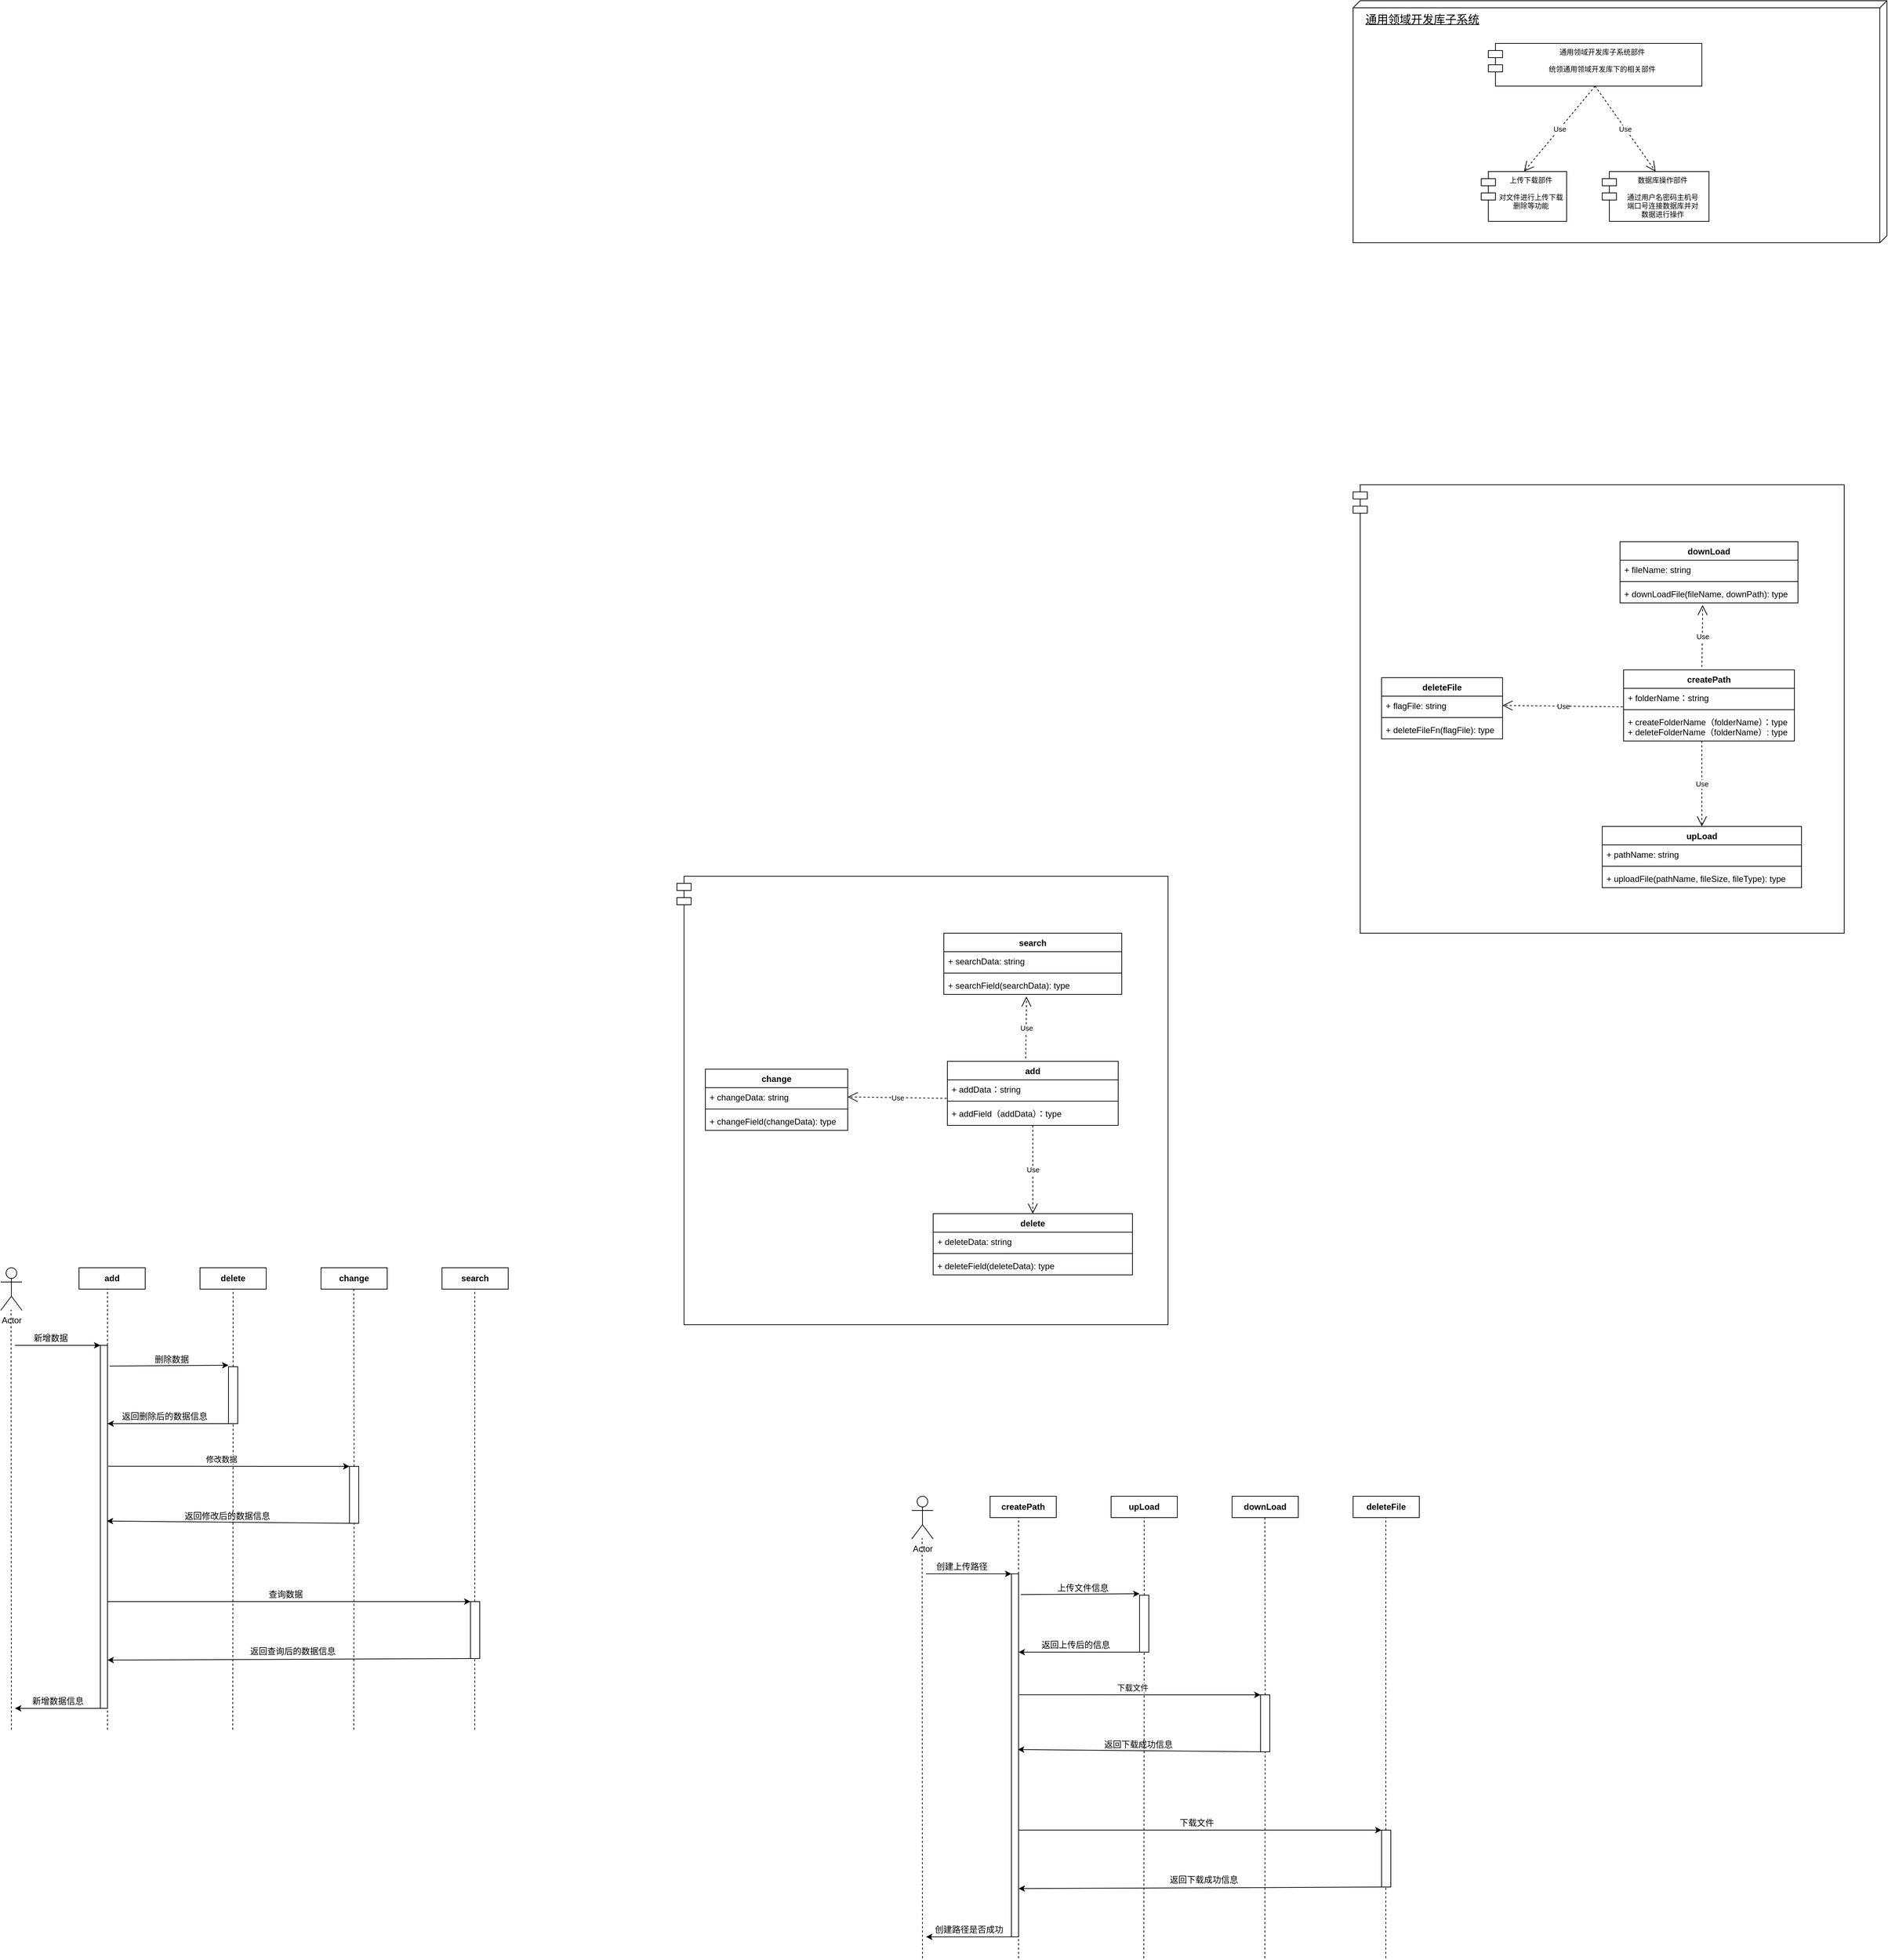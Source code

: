 <mxfile version="15.6.8" type="github" pages="2">
  <diagram id="GEklgDhc1H4WAajkZLwl" name="Page-1">
    <mxGraphModel dx="4471" dy="1104" grid="1" gridSize="10" guides="1" tooltips="1" connect="1" arrows="1" fold="1" page="1" pageScale="1" pageWidth="827" pageHeight="1169" math="0" shadow="0">
      <root>
        <mxCell id="0" />
        <mxCell id="1" parent="0" />
        <mxCell id="Ar353TBJQhKHL542_Uao-21" value="&lt;p class=&quot;MsoNormal&quot; style=&quot;margin: 0pt 0pt 0.0pt ; text-indent: 10pt ; text-align: justify ; line-height: 24px ; font-size: 12pt&quot;&gt;&lt;span style=&quot;font-size: 12pt&quot;&gt;通用领域开发库子系统&lt;/span&gt;&lt;/p&gt;" style="verticalAlign=top;align=left;spacingTop=8;spacingLeft=2;spacingRight=12;shape=cube;size=10;direction=south;fontStyle=4;html=1;" parent="1" vertex="1">
          <mxGeometry x="30" y="50" width="750" height="340" as="geometry" />
        </mxCell>
        <mxCell id="Ar353TBJQhKHL542_Uao-23" value="上传下载部件&#xa;&#xa;对文件进行上传下载&#xa;删除等功能" style="shape=module;align=left;spacingLeft=20;align=center;verticalAlign=top;fontSize=10;" parent="1" vertex="1">
          <mxGeometry x="210" y="290" width="120" height="70" as="geometry" />
        </mxCell>
        <mxCell id="Ar353TBJQhKHL542_Uao-27" value="数据库操作部件&#xa;&#xa;通过用户名密码主机号&#xa;端口号连接数据库并对&#xa;数据进行操作" style="shape=module;align=left;spacingLeft=20;align=center;verticalAlign=top;fontSize=10;" parent="1" vertex="1">
          <mxGeometry x="380" y="290" width="150" height="70" as="geometry" />
        </mxCell>
        <mxCell id="Ar353TBJQhKHL542_Uao-28" value="通用领域开发库子系统部件&#xa;&#xa;统领通用领域开发库下的相关部件" style="shape=module;align=left;spacingLeft=20;align=center;verticalAlign=top;fontSize=10;" parent="1" vertex="1">
          <mxGeometry x="220" y="110" width="300" height="60" as="geometry" />
        </mxCell>
        <mxCell id="Ar353TBJQhKHL542_Uao-37" value="Use" style="endArrow=open;endSize=12;dashed=1;html=1;fontSize=10;entryX=0.5;entryY=0;entryDx=0;entryDy=0;" parent="1" edge="1" target="Ar353TBJQhKHL542_Uao-23">
          <mxGeometry width="160" relative="1" as="geometry">
            <mxPoint x="370" y="170" as="sourcePoint" />
            <mxPoint x="250" y="270" as="targetPoint" />
          </mxGeometry>
        </mxCell>
        <mxCell id="Ar353TBJQhKHL542_Uao-39" value="Use" style="endArrow=open;endSize=12;dashed=1;html=1;fontSize=10;entryX=0.5;entryY=0;entryDx=0;entryDy=0;" parent="1" target="Ar353TBJQhKHL542_Uao-27" edge="1">
          <mxGeometry width="160" relative="1" as="geometry">
            <mxPoint x="370" y="170" as="sourcePoint" />
            <mxPoint x="650" y="200" as="targetPoint" />
          </mxGeometry>
        </mxCell>
        <mxCell id="AvT180ZhYpFqrlrHPldT-2" value="" style="shape=module;align=left;spacingLeft=20;align=center;verticalAlign=top;fontSize=10;" vertex="1" parent="1">
          <mxGeometry x="30" y="730" width="690" height="630" as="geometry" />
        </mxCell>
        <mxCell id="AvT180ZhYpFqrlrHPldT-16" value="createPath" style="swimlane;fontStyle=1;align=center;verticalAlign=top;childLayout=stackLayout;horizontal=1;startSize=26;horizontalStack=0;resizeParent=1;resizeParentMax=0;resizeLast=0;collapsible=1;marginBottom=0;" vertex="1" parent="1">
          <mxGeometry x="410" y="990" width="240" height="100" as="geometry" />
        </mxCell>
        <mxCell id="AvT180ZhYpFqrlrHPldT-36" value="Use" style="endArrow=open;endSize=12;dashed=1;html=1;fontSize=10;entryX=0.464;entryY=1.115;entryDx=0;entryDy=0;entryPerimeter=0;" edge="1" parent="AvT180ZhYpFqrlrHPldT-16" target="AvT180ZhYpFqrlrHPldT-27">
          <mxGeometry width="160" relative="1" as="geometry">
            <mxPoint x="110" y="-4" as="sourcePoint" />
            <mxPoint x="110" y="116" as="targetPoint" />
            <Array as="points">
              <mxPoint x="111" y="-71" />
            </Array>
          </mxGeometry>
        </mxCell>
        <mxCell id="AvT180ZhYpFqrlrHPldT-17" value="+ folderName：string" style="text;strokeColor=none;fillColor=none;align=left;verticalAlign=top;spacingLeft=4;spacingRight=4;overflow=hidden;rotatable=0;points=[[0,0.5],[1,0.5]];portConstraint=eastwest;" vertex="1" parent="AvT180ZhYpFqrlrHPldT-16">
          <mxGeometry y="26" width="240" height="26" as="geometry" />
        </mxCell>
        <mxCell id="AvT180ZhYpFqrlrHPldT-18" value="" style="line;strokeWidth=1;fillColor=none;align=left;verticalAlign=middle;spacingTop=-1;spacingLeft=3;spacingRight=3;rotatable=0;labelPosition=right;points=[];portConstraint=eastwest;" vertex="1" parent="AvT180ZhYpFqrlrHPldT-16">
          <mxGeometry y="52" width="240" height="8" as="geometry" />
        </mxCell>
        <mxCell id="AvT180ZhYpFqrlrHPldT-37" value="Use" style="endArrow=open;endSize=12;dashed=1;html=1;fontSize=10;entryX=1;entryY=0.5;entryDx=0;entryDy=0;" edge="1" parent="AvT180ZhYpFqrlrHPldT-16" target="AvT180ZhYpFqrlrHPldT-29">
          <mxGeometry width="160" relative="1" as="geometry">
            <mxPoint x="-1" y="52" as="sourcePoint" />
            <mxPoint x="-1" y="172" as="targetPoint" />
          </mxGeometry>
        </mxCell>
        <mxCell id="AvT180ZhYpFqrlrHPldT-19" value="+ createFolderName（folderName）：type&#xa;+ deleteFolderName（folderName）: type" style="text;strokeColor=none;fillColor=none;align=left;verticalAlign=top;spacingLeft=4;spacingRight=4;overflow=hidden;rotatable=0;points=[[0,0.5],[1,0.5]];portConstraint=eastwest;" vertex="1" parent="AvT180ZhYpFqrlrHPldT-16">
          <mxGeometry y="60" width="240" height="40" as="geometry" />
        </mxCell>
        <mxCell id="AvT180ZhYpFqrlrHPldT-20" value="upLoad" style="swimlane;fontStyle=1;align=center;verticalAlign=top;childLayout=stackLayout;horizontal=1;startSize=26;horizontalStack=0;resizeParent=1;resizeParentMax=0;resizeLast=0;collapsible=1;marginBottom=0;" vertex="1" parent="1">
          <mxGeometry x="380" y="1210" width="280" height="86" as="geometry" />
        </mxCell>
        <mxCell id="AvT180ZhYpFqrlrHPldT-21" value="+ pathName: string" style="text;strokeColor=none;fillColor=none;align=left;verticalAlign=top;spacingLeft=4;spacingRight=4;overflow=hidden;rotatable=0;points=[[0,0.5],[1,0.5]];portConstraint=eastwest;" vertex="1" parent="AvT180ZhYpFqrlrHPldT-20">
          <mxGeometry y="26" width="280" height="26" as="geometry" />
        </mxCell>
        <mxCell id="AvT180ZhYpFqrlrHPldT-22" value="" style="line;strokeWidth=1;fillColor=none;align=left;verticalAlign=middle;spacingTop=-1;spacingLeft=3;spacingRight=3;rotatable=0;labelPosition=right;points=[];portConstraint=eastwest;" vertex="1" parent="AvT180ZhYpFqrlrHPldT-20">
          <mxGeometry y="52" width="280" height="8" as="geometry" />
        </mxCell>
        <mxCell id="AvT180ZhYpFqrlrHPldT-23" value="+ uploadFile(pathName, fileSize, fileType): type" style="text;strokeColor=none;fillColor=none;align=left;verticalAlign=top;spacingLeft=4;spacingRight=4;overflow=hidden;rotatable=0;points=[[0,0.5],[1,0.5]];portConstraint=eastwest;" vertex="1" parent="AvT180ZhYpFqrlrHPldT-20">
          <mxGeometry y="60" width="280" height="26" as="geometry" />
        </mxCell>
        <mxCell id="AvT180ZhYpFqrlrHPldT-24" value="downLoad" style="swimlane;fontStyle=1;align=center;verticalAlign=top;childLayout=stackLayout;horizontal=1;startSize=26;horizontalStack=0;resizeParent=1;resizeParentMax=0;resizeLast=0;collapsible=1;marginBottom=0;" vertex="1" parent="1">
          <mxGeometry x="405" y="810" width="250" height="86" as="geometry" />
        </mxCell>
        <mxCell id="AvT180ZhYpFqrlrHPldT-25" value="+ fileName: string" style="text;strokeColor=none;fillColor=none;align=left;verticalAlign=top;spacingLeft=4;spacingRight=4;overflow=hidden;rotatable=0;points=[[0,0.5],[1,0.5]];portConstraint=eastwest;" vertex="1" parent="AvT180ZhYpFqrlrHPldT-24">
          <mxGeometry y="26" width="250" height="26" as="geometry" />
        </mxCell>
        <mxCell id="AvT180ZhYpFqrlrHPldT-26" value="" style="line;strokeWidth=1;fillColor=none;align=left;verticalAlign=middle;spacingTop=-1;spacingLeft=3;spacingRight=3;rotatable=0;labelPosition=right;points=[];portConstraint=eastwest;" vertex="1" parent="AvT180ZhYpFqrlrHPldT-24">
          <mxGeometry y="52" width="250" height="8" as="geometry" />
        </mxCell>
        <mxCell id="AvT180ZhYpFqrlrHPldT-27" value="+ downLoadFile(fileName, downPath): type" style="text;strokeColor=none;fillColor=none;align=left;verticalAlign=top;spacingLeft=4;spacingRight=4;overflow=hidden;rotatable=0;points=[[0,0.5],[1,0.5]];portConstraint=eastwest;" vertex="1" parent="AvT180ZhYpFqrlrHPldT-24">
          <mxGeometry y="60" width="250" height="26" as="geometry" />
        </mxCell>
        <mxCell id="AvT180ZhYpFqrlrHPldT-28" value="deleteFile" style="swimlane;fontStyle=1;align=center;verticalAlign=top;childLayout=stackLayout;horizontal=1;startSize=26;horizontalStack=0;resizeParent=1;resizeParentMax=0;resizeLast=0;collapsible=1;marginBottom=0;" vertex="1" parent="1">
          <mxGeometry x="70" y="1001" width="170" height="86" as="geometry" />
        </mxCell>
        <mxCell id="AvT180ZhYpFqrlrHPldT-29" value="+ flagFile: string" style="text;strokeColor=none;fillColor=none;align=left;verticalAlign=top;spacingLeft=4;spacingRight=4;overflow=hidden;rotatable=0;points=[[0,0.5],[1,0.5]];portConstraint=eastwest;" vertex="1" parent="AvT180ZhYpFqrlrHPldT-28">
          <mxGeometry y="26" width="170" height="26" as="geometry" />
        </mxCell>
        <mxCell id="AvT180ZhYpFqrlrHPldT-30" value="" style="line;strokeWidth=1;fillColor=none;align=left;verticalAlign=middle;spacingTop=-1;spacingLeft=3;spacingRight=3;rotatable=0;labelPosition=right;points=[];portConstraint=eastwest;" vertex="1" parent="AvT180ZhYpFqrlrHPldT-28">
          <mxGeometry y="52" width="170" height="8" as="geometry" />
        </mxCell>
        <mxCell id="AvT180ZhYpFqrlrHPldT-31" value="+ deleteFileFn(flagFile): type" style="text;strokeColor=none;fillColor=none;align=left;verticalAlign=top;spacingLeft=4;spacingRight=4;overflow=hidden;rotatable=0;points=[[0,0.5],[1,0.5]];portConstraint=eastwest;" vertex="1" parent="AvT180ZhYpFqrlrHPldT-28">
          <mxGeometry y="60" width="170" height="26" as="geometry" />
        </mxCell>
        <mxCell id="AvT180ZhYpFqrlrHPldT-35" value="Use" style="endArrow=open;endSize=12;dashed=1;html=1;fontSize=10;" edge="1" parent="1" target="AvT180ZhYpFqrlrHPldT-20">
          <mxGeometry width="160" relative="1" as="geometry">
            <mxPoint x="520" y="1090" as="sourcePoint" />
            <mxPoint x="605" y="1210" as="targetPoint" />
          </mxGeometry>
        </mxCell>
        <mxCell id="AvT180ZhYpFqrlrHPldT-38" value="" style="shape=module;align=left;spacingLeft=20;align=center;verticalAlign=top;fontSize=10;" vertex="1" parent="1">
          <mxGeometry x="-920" y="1280" width="690" height="630" as="geometry" />
        </mxCell>
        <mxCell id="AvT180ZhYpFqrlrHPldT-39" value="add" style="swimlane;fontStyle=1;align=center;verticalAlign=top;childLayout=stackLayout;horizontal=1;startSize=26;horizontalStack=0;resizeParent=1;resizeParentMax=0;resizeLast=0;collapsible=1;marginBottom=0;" vertex="1" parent="1">
          <mxGeometry x="-540" y="1540" width="240" height="90" as="geometry" />
        </mxCell>
        <mxCell id="AvT180ZhYpFqrlrHPldT-40" value="Use" style="endArrow=open;endSize=12;dashed=1;html=1;fontSize=10;entryX=0.464;entryY=1.115;entryDx=0;entryDy=0;entryPerimeter=0;" edge="1" parent="AvT180ZhYpFqrlrHPldT-39" target="AvT180ZhYpFqrlrHPldT-52">
          <mxGeometry width="160" relative="1" as="geometry">
            <mxPoint x="110" y="-4" as="sourcePoint" />
            <mxPoint x="110" y="116" as="targetPoint" />
            <Array as="points">
              <mxPoint x="111" y="-71" />
            </Array>
          </mxGeometry>
        </mxCell>
        <mxCell id="AvT180ZhYpFqrlrHPldT-41" value="+ addData：string" style="text;strokeColor=none;fillColor=none;align=left;verticalAlign=top;spacingLeft=4;spacingRight=4;overflow=hidden;rotatable=0;points=[[0,0.5],[1,0.5]];portConstraint=eastwest;" vertex="1" parent="AvT180ZhYpFqrlrHPldT-39">
          <mxGeometry y="26" width="240" height="26" as="geometry" />
        </mxCell>
        <mxCell id="AvT180ZhYpFqrlrHPldT-42" value="" style="line;strokeWidth=1;fillColor=none;align=left;verticalAlign=middle;spacingTop=-1;spacingLeft=3;spacingRight=3;rotatable=0;labelPosition=right;points=[];portConstraint=eastwest;" vertex="1" parent="AvT180ZhYpFqrlrHPldT-39">
          <mxGeometry y="52" width="240" height="8" as="geometry" />
        </mxCell>
        <mxCell id="AvT180ZhYpFqrlrHPldT-43" value="Use" style="endArrow=open;endSize=12;dashed=1;html=1;fontSize=10;entryX=1;entryY=0.5;entryDx=0;entryDy=0;" edge="1" parent="AvT180ZhYpFqrlrHPldT-39" target="AvT180ZhYpFqrlrHPldT-54">
          <mxGeometry width="160" relative="1" as="geometry">
            <mxPoint x="-1" y="52" as="sourcePoint" />
            <mxPoint x="-1" y="172" as="targetPoint" />
          </mxGeometry>
        </mxCell>
        <mxCell id="AvT180ZhYpFqrlrHPldT-44" value="+ addField（addData）：type" style="text;strokeColor=none;fillColor=none;align=left;verticalAlign=top;spacingLeft=4;spacingRight=4;overflow=hidden;rotatable=0;points=[[0,0.5],[1,0.5]];portConstraint=eastwest;" vertex="1" parent="AvT180ZhYpFqrlrHPldT-39">
          <mxGeometry y="60" width="240" height="30" as="geometry" />
        </mxCell>
        <mxCell id="AvT180ZhYpFqrlrHPldT-45" value="delete" style="swimlane;fontStyle=1;align=center;verticalAlign=top;childLayout=stackLayout;horizontal=1;startSize=26;horizontalStack=0;resizeParent=1;resizeParentMax=0;resizeLast=0;collapsible=1;marginBottom=0;" vertex="1" parent="1">
          <mxGeometry x="-560" y="1754" width="280" height="86" as="geometry" />
        </mxCell>
        <mxCell id="AvT180ZhYpFqrlrHPldT-46" value="+ deleteData: string" style="text;strokeColor=none;fillColor=none;align=left;verticalAlign=top;spacingLeft=4;spacingRight=4;overflow=hidden;rotatable=0;points=[[0,0.5],[1,0.5]];portConstraint=eastwest;" vertex="1" parent="AvT180ZhYpFqrlrHPldT-45">
          <mxGeometry y="26" width="280" height="26" as="geometry" />
        </mxCell>
        <mxCell id="AvT180ZhYpFqrlrHPldT-47" value="" style="line;strokeWidth=1;fillColor=none;align=left;verticalAlign=middle;spacingTop=-1;spacingLeft=3;spacingRight=3;rotatable=0;labelPosition=right;points=[];portConstraint=eastwest;" vertex="1" parent="AvT180ZhYpFqrlrHPldT-45">
          <mxGeometry y="52" width="280" height="8" as="geometry" />
        </mxCell>
        <mxCell id="AvT180ZhYpFqrlrHPldT-48" value="+ deleteField(deleteData): type" style="text;strokeColor=none;fillColor=none;align=left;verticalAlign=top;spacingLeft=4;spacingRight=4;overflow=hidden;rotatable=0;points=[[0,0.5],[1,0.5]];portConstraint=eastwest;" vertex="1" parent="AvT180ZhYpFqrlrHPldT-45">
          <mxGeometry y="60" width="280" height="26" as="geometry" />
        </mxCell>
        <mxCell id="AvT180ZhYpFqrlrHPldT-49" value="search" style="swimlane;fontStyle=1;align=center;verticalAlign=top;childLayout=stackLayout;horizontal=1;startSize=26;horizontalStack=0;resizeParent=1;resizeParentMax=0;resizeLast=0;collapsible=1;marginBottom=0;" vertex="1" parent="1">
          <mxGeometry x="-545" y="1360" width="250" height="86" as="geometry" />
        </mxCell>
        <mxCell id="AvT180ZhYpFqrlrHPldT-50" value="+ searchData: string" style="text;strokeColor=none;fillColor=none;align=left;verticalAlign=top;spacingLeft=4;spacingRight=4;overflow=hidden;rotatable=0;points=[[0,0.5],[1,0.5]];portConstraint=eastwest;" vertex="1" parent="AvT180ZhYpFqrlrHPldT-49">
          <mxGeometry y="26" width="250" height="26" as="geometry" />
        </mxCell>
        <mxCell id="AvT180ZhYpFqrlrHPldT-51" value="" style="line;strokeWidth=1;fillColor=none;align=left;verticalAlign=middle;spacingTop=-1;spacingLeft=3;spacingRight=3;rotatable=0;labelPosition=right;points=[];portConstraint=eastwest;" vertex="1" parent="AvT180ZhYpFqrlrHPldT-49">
          <mxGeometry y="52" width="250" height="8" as="geometry" />
        </mxCell>
        <mxCell id="AvT180ZhYpFqrlrHPldT-52" value="+ searchField(searchData): type" style="text;strokeColor=none;fillColor=none;align=left;verticalAlign=top;spacingLeft=4;spacingRight=4;overflow=hidden;rotatable=0;points=[[0,0.5],[1,0.5]];portConstraint=eastwest;" vertex="1" parent="AvT180ZhYpFqrlrHPldT-49">
          <mxGeometry y="60" width="250" height="26" as="geometry" />
        </mxCell>
        <mxCell id="AvT180ZhYpFqrlrHPldT-53" value="change" style="swimlane;fontStyle=1;align=center;verticalAlign=top;childLayout=stackLayout;horizontal=1;startSize=26;horizontalStack=0;resizeParent=1;resizeParentMax=0;resizeLast=0;collapsible=1;marginBottom=0;" vertex="1" parent="1">
          <mxGeometry x="-880" y="1551" width="200" height="86" as="geometry" />
        </mxCell>
        <mxCell id="AvT180ZhYpFqrlrHPldT-54" value="+ changeData: string" style="text;strokeColor=none;fillColor=none;align=left;verticalAlign=top;spacingLeft=4;spacingRight=4;overflow=hidden;rotatable=0;points=[[0,0.5],[1,0.5]];portConstraint=eastwest;" vertex="1" parent="AvT180ZhYpFqrlrHPldT-53">
          <mxGeometry y="26" width="200" height="26" as="geometry" />
        </mxCell>
        <mxCell id="AvT180ZhYpFqrlrHPldT-55" value="" style="line;strokeWidth=1;fillColor=none;align=left;verticalAlign=middle;spacingTop=-1;spacingLeft=3;spacingRight=3;rotatable=0;labelPosition=right;points=[];portConstraint=eastwest;" vertex="1" parent="AvT180ZhYpFqrlrHPldT-53">
          <mxGeometry y="52" width="200" height="8" as="geometry" />
        </mxCell>
        <mxCell id="AvT180ZhYpFqrlrHPldT-56" value="+ changeField(changeData): type" style="text;strokeColor=none;fillColor=none;align=left;verticalAlign=top;spacingLeft=4;spacingRight=4;overflow=hidden;rotatable=0;points=[[0,0.5],[1,0.5]];portConstraint=eastwest;" vertex="1" parent="AvT180ZhYpFqrlrHPldT-53">
          <mxGeometry y="60" width="200" height="26" as="geometry" />
        </mxCell>
        <mxCell id="AvT180ZhYpFqrlrHPldT-57" value="Use" style="endArrow=open;endSize=12;dashed=1;html=1;fontSize=10;" edge="1" target="AvT180ZhYpFqrlrHPldT-45" parent="1" source="AvT180ZhYpFqrlrHPldT-44">
          <mxGeometry width="160" relative="1" as="geometry">
            <mxPoint x="-430" y="1640" as="sourcePoint" />
            <mxPoint x="-345" y="1760" as="targetPoint" />
          </mxGeometry>
        </mxCell>
        <mxCell id="AvT180ZhYpFqrlrHPldT-58" value="Actor" style="shape=umlActor;verticalLabelPosition=bottom;verticalAlign=top;html=1;outlineConnect=0;" vertex="1" parent="1">
          <mxGeometry x="-590" y="2151" width="30" height="60" as="geometry" />
        </mxCell>
        <mxCell id="AvT180ZhYpFqrlrHPldT-59" value="" style="endArrow=none;dashed=1;html=1;rounded=0;" edge="1" parent="1">
          <mxGeometry width="50" height="50" relative="1" as="geometry">
            <mxPoint x="-575" y="2800" as="sourcePoint" />
            <mxPoint x="-575.5" y="2210" as="targetPoint" />
          </mxGeometry>
        </mxCell>
        <mxCell id="AvT180ZhYpFqrlrHPldT-61" value="&lt;span style=&quot;font-weight: 700&quot;&gt;createPath&lt;/span&gt;" style="rounded=0;whiteSpace=wrap;html=1;" vertex="1" parent="1">
          <mxGeometry x="-480" y="2151" width="93" height="30" as="geometry" />
        </mxCell>
        <mxCell id="AvT180ZhYpFqrlrHPldT-62" value="&lt;span style=&quot;font-weight: 700&quot;&gt;upLoad&lt;/span&gt;" style="rounded=0;whiteSpace=wrap;html=1;" vertex="1" parent="1">
          <mxGeometry x="-310" y="2151" width="93" height="30" as="geometry" />
        </mxCell>
        <mxCell id="AvT180ZhYpFqrlrHPldT-63" value="&lt;span style=&quot;font-weight: 700&quot;&gt;downLoad&lt;/span&gt;" style="rounded=0;whiteSpace=wrap;html=1;" vertex="1" parent="1">
          <mxGeometry x="-140" y="2151" width="93" height="30" as="geometry" />
        </mxCell>
        <mxCell id="AvT180ZhYpFqrlrHPldT-64" value="&lt;span style=&quot;font-weight: 700&quot;&gt;deleteFile&lt;/span&gt;" style="rounded=0;whiteSpace=wrap;html=1;" vertex="1" parent="1">
          <mxGeometry x="30" y="2151" width="93" height="30" as="geometry" />
        </mxCell>
        <mxCell id="AvT180ZhYpFqrlrHPldT-66" value="" style="endArrow=none;dashed=1;html=1;rounded=0;" edge="1" parent="1">
          <mxGeometry width="50" height="50" relative="1" as="geometry">
            <mxPoint x="-440" y="2800" as="sourcePoint" />
            <mxPoint x="-440" y="2181" as="targetPoint" />
          </mxGeometry>
        </mxCell>
        <mxCell id="AvT180ZhYpFqrlrHPldT-67" value="" style="endArrow=none;dashed=1;html=1;rounded=0;entryX=0.5;entryY=1;entryDx=0;entryDy=0;startArrow=none;" edge="1" parent="1" source="AvT180ZhYpFqrlrHPldT-79" target="AvT180ZhYpFqrlrHPldT-62">
          <mxGeometry width="50" height="50" relative="1" as="geometry">
            <mxPoint x="-264" y="2800" as="sourcePoint" />
            <mxPoint x="-264" y="2200" as="targetPoint" />
          </mxGeometry>
        </mxCell>
        <mxCell id="AvT180ZhYpFqrlrHPldT-69" value="" style="endArrow=none;dashed=1;html=1;rounded=0;startArrow=none;" edge="1" parent="1" source="AvT180ZhYpFqrlrHPldT-85">
          <mxGeometry width="50" height="50" relative="1" as="geometry">
            <mxPoint x="-94" y="2800" as="sourcePoint" />
            <mxPoint x="-94" y="2181" as="targetPoint" />
          </mxGeometry>
        </mxCell>
        <mxCell id="AvT180ZhYpFqrlrHPldT-71" value="" style="endArrow=none;dashed=1;html=1;rounded=0;" edge="1" parent="1">
          <mxGeometry width="50" height="50" relative="1" as="geometry">
            <mxPoint x="76" y="2800" as="sourcePoint" />
            <mxPoint x="76" y="2181" as="targetPoint" />
          </mxGeometry>
        </mxCell>
        <mxCell id="AvT180ZhYpFqrlrHPldT-72" value="" style="rounded=0;whiteSpace=wrap;html=1;" vertex="1" parent="1">
          <mxGeometry x="-450" y="2260" width="10" height="510" as="geometry" />
        </mxCell>
        <mxCell id="AvT180ZhYpFqrlrHPldT-73" value="" style="endArrow=classic;html=1;rounded=0;" edge="1" parent="1">
          <mxGeometry width="50" height="50" relative="1" as="geometry">
            <mxPoint x="-570" y="2260" as="sourcePoint" />
            <mxPoint x="-450" y="2260" as="targetPoint" />
          </mxGeometry>
        </mxCell>
        <mxCell id="AvT180ZhYpFqrlrHPldT-74" value="" style="endArrow=classic;html=1;rounded=0;exitX=0;exitY=1;exitDx=0;exitDy=0;" edge="1" parent="1" source="AvT180ZhYpFqrlrHPldT-72">
          <mxGeometry width="50" height="50" relative="1" as="geometry">
            <mxPoint x="-620" y="2820" as="sourcePoint" />
            <mxPoint x="-570" y="2770" as="targetPoint" />
          </mxGeometry>
        </mxCell>
        <mxCell id="AvT180ZhYpFqrlrHPldT-75" value="创建上传路径" style="text;html=1;align=center;verticalAlign=middle;resizable=0;points=[];autosize=1;strokeColor=none;fillColor=none;" vertex="1" parent="1">
          <mxGeometry x="-565" y="2240" width="90" height="20" as="geometry" />
        </mxCell>
        <mxCell id="AvT180ZhYpFqrlrHPldT-76" value="创建路径是否成功" style="text;html=1;align=center;verticalAlign=middle;resizable=0;points=[];autosize=1;strokeColor=none;fillColor=none;" vertex="1" parent="1">
          <mxGeometry x="-565" y="2750" width="110" height="20" as="geometry" />
        </mxCell>
        <mxCell id="AvT180ZhYpFqrlrHPldT-87" value="" style="rounded=0;whiteSpace=wrap;html=1;" vertex="1" parent="1">
          <mxGeometry x="70" y="2620" width="13" height="80" as="geometry" />
        </mxCell>
        <mxCell id="AvT180ZhYpFqrlrHPldT-85" value="" style="rounded=0;whiteSpace=wrap;html=1;" vertex="1" parent="1">
          <mxGeometry x="-100" y="2430" width="13" height="80" as="geometry" />
        </mxCell>
        <mxCell id="AvT180ZhYpFqrlrHPldT-90" value="" style="endArrow=none;dashed=1;html=1;rounded=0;" edge="1" parent="1" target="AvT180ZhYpFqrlrHPldT-85">
          <mxGeometry width="50" height="50" relative="1" as="geometry">
            <mxPoint x="-94" y="2800" as="sourcePoint" />
            <mxPoint x="-94" y="2181" as="targetPoint" />
          </mxGeometry>
        </mxCell>
        <mxCell id="AvT180ZhYpFqrlrHPldT-79" value="" style="rounded=0;whiteSpace=wrap;html=1;" vertex="1" parent="1">
          <mxGeometry x="-270" y="2290" width="13" height="80" as="geometry" />
        </mxCell>
        <mxCell id="AvT180ZhYpFqrlrHPldT-91" value="" style="endArrow=none;dashed=1;html=1;rounded=0;entryX=0.5;entryY=1;entryDx=0;entryDy=0;" edge="1" parent="1" target="AvT180ZhYpFqrlrHPldT-79">
          <mxGeometry width="50" height="50" relative="1" as="geometry">
            <mxPoint x="-264" y="2800" as="sourcePoint" />
            <mxPoint x="-263.5" y="2181" as="targetPoint" />
          </mxGeometry>
        </mxCell>
        <mxCell id="AvT180ZhYpFqrlrHPldT-92" value="" style="endArrow=classic;html=1;rounded=0;exitX=1.3;exitY=0.057;exitDx=0;exitDy=0;exitPerimeter=0;" edge="1" parent="1" source="AvT180ZhYpFqrlrHPldT-72">
          <mxGeometry width="50" height="50" relative="1" as="geometry">
            <mxPoint x="-320" y="2338" as="sourcePoint" />
            <mxPoint x="-270" y="2288" as="targetPoint" />
          </mxGeometry>
        </mxCell>
        <mxCell id="AvT180ZhYpFqrlrHPldT-96" value="" style="endArrow=classic;html=1;rounded=0;entryX=0;entryY=0;entryDx=0;entryDy=0;exitX=1.1;exitY=0.333;exitDx=0;exitDy=0;exitPerimeter=0;" edge="1" parent="1" source="AvT180ZhYpFqrlrHPldT-72" target="AvT180ZhYpFqrlrHPldT-85">
          <mxGeometry width="50" height="50" relative="1" as="geometry">
            <mxPoint x="-260" y="2430" as="sourcePoint" />
            <mxPoint x="-113" y="2430" as="targetPoint" />
          </mxGeometry>
        </mxCell>
        <mxCell id="AvT180ZhYpFqrlrHPldT-103" value="下载文件" style="edgeLabel;html=1;align=center;verticalAlign=middle;resizable=0;points=[];" vertex="1" connectable="0" parent="AvT180ZhYpFqrlrHPldT-96">
          <mxGeometry x="-0.139" y="2" relative="1" as="geometry">
            <mxPoint x="13" y="-8" as="offset" />
          </mxGeometry>
        </mxCell>
        <mxCell id="AvT180ZhYpFqrlrHPldT-97" value="" style="endArrow=classic;html=1;rounded=0;" edge="1" parent="1">
          <mxGeometry width="50" height="50" relative="1" as="geometry">
            <mxPoint x="-440" y="2620" as="sourcePoint" />
            <mxPoint x="70" y="2620" as="targetPoint" />
          </mxGeometry>
        </mxCell>
        <mxCell id="AvT180ZhYpFqrlrHPldT-98" value="" style="endArrow=classic;html=1;rounded=0;" edge="1" parent="1">
          <mxGeometry width="50" height="50" relative="1" as="geometry">
            <mxPoint x="-267" y="2370" as="sourcePoint" />
            <mxPoint x="-440" y="2370" as="targetPoint" />
          </mxGeometry>
        </mxCell>
        <mxCell id="AvT180ZhYpFqrlrHPldT-99" value="" style="endArrow=classic;html=1;rounded=0;entryX=0.9;entryY=0.484;entryDx=0;entryDy=0;entryPerimeter=0;" edge="1" parent="1" target="AvT180ZhYpFqrlrHPldT-72">
          <mxGeometry width="50" height="50" relative="1" as="geometry">
            <mxPoint x="-100" y="2510" as="sourcePoint" />
            <mxPoint x="-260" y="2510" as="targetPoint" />
          </mxGeometry>
        </mxCell>
        <mxCell id="AvT180ZhYpFqrlrHPldT-100" value="" style="endArrow=classic;html=1;rounded=0;entryX=1;entryY=0.867;entryDx=0;entryDy=0;entryPerimeter=0;" edge="1" parent="1" target="AvT180ZhYpFqrlrHPldT-72">
          <mxGeometry width="50" height="50" relative="1" as="geometry">
            <mxPoint x="70" y="2700" as="sourcePoint" />
            <mxPoint x="-90" y="2700" as="targetPoint" />
          </mxGeometry>
        </mxCell>
        <mxCell id="AvT180ZhYpFqrlrHPldT-101" value="上传文件信息" style="text;html=1;align=center;verticalAlign=middle;resizable=0;points=[];autosize=1;strokeColor=none;fillColor=none;" vertex="1" parent="1">
          <mxGeometry x="-395" y="2270" width="90" height="20" as="geometry" />
        </mxCell>
        <mxCell id="AvT180ZhYpFqrlrHPldT-102" value="返回上传后的信息" style="text;html=1;align=center;verticalAlign=middle;resizable=0;points=[];autosize=1;strokeColor=none;fillColor=none;" vertex="1" parent="1">
          <mxGeometry x="-415" y="2350" width="110" height="20" as="geometry" />
        </mxCell>
        <mxCell id="AvT180ZhYpFqrlrHPldT-104" value="返回下载成功信息" style="text;html=1;align=center;verticalAlign=middle;resizable=0;points=[];autosize=1;strokeColor=none;fillColor=none;" vertex="1" parent="1">
          <mxGeometry x="-327" y="2490" width="110" height="20" as="geometry" />
        </mxCell>
        <mxCell id="AvT180ZhYpFqrlrHPldT-105" value="下载文件" style="text;html=1;align=center;verticalAlign=middle;resizable=0;points=[];autosize=1;strokeColor=none;fillColor=none;" vertex="1" parent="1">
          <mxGeometry x="-220" y="2600" width="60" height="20" as="geometry" />
        </mxCell>
        <mxCell id="AvT180ZhYpFqrlrHPldT-106" value="返回下载成功信息" style="text;html=1;align=center;verticalAlign=middle;resizable=0;points=[];autosize=1;strokeColor=none;fillColor=none;" vertex="1" parent="1">
          <mxGeometry x="-235" y="2680" width="110" height="20" as="geometry" />
        </mxCell>
        <mxCell id="AvT180ZhYpFqrlrHPldT-107" value="Actor" style="shape=umlActor;verticalLabelPosition=bottom;verticalAlign=top;html=1;outlineConnect=0;" vertex="1" parent="1">
          <mxGeometry x="-1870" y="1830" width="30" height="60" as="geometry" />
        </mxCell>
        <mxCell id="AvT180ZhYpFqrlrHPldT-108" value="" style="endArrow=none;dashed=1;html=1;rounded=0;" edge="1" parent="1">
          <mxGeometry width="50" height="50" relative="1" as="geometry">
            <mxPoint x="-1855" y="2479" as="sourcePoint" />
            <mxPoint x="-1855.5" y="1889" as="targetPoint" />
          </mxGeometry>
        </mxCell>
        <mxCell id="AvT180ZhYpFqrlrHPldT-109" value="&lt;span style=&quot;font-weight: 700&quot;&gt;add&lt;/span&gt;" style="rounded=0;whiteSpace=wrap;html=1;" vertex="1" parent="1">
          <mxGeometry x="-1760" y="1830" width="93" height="30" as="geometry" />
        </mxCell>
        <mxCell id="AvT180ZhYpFqrlrHPldT-110" value="&lt;span style=&quot;font-weight: 700&quot;&gt;delete&lt;/span&gt;" style="rounded=0;whiteSpace=wrap;html=1;" vertex="1" parent="1">
          <mxGeometry x="-1590" y="1830" width="93" height="30" as="geometry" />
        </mxCell>
        <mxCell id="AvT180ZhYpFqrlrHPldT-111" value="&lt;span style=&quot;font-weight: 700&quot;&gt;change&lt;/span&gt;" style="rounded=0;whiteSpace=wrap;html=1;" vertex="1" parent="1">
          <mxGeometry x="-1420" y="1830" width="93" height="30" as="geometry" />
        </mxCell>
        <mxCell id="AvT180ZhYpFqrlrHPldT-112" value="&lt;span style=&quot;font-weight: 700&quot;&gt;search&lt;/span&gt;" style="rounded=0;whiteSpace=wrap;html=1;" vertex="1" parent="1">
          <mxGeometry x="-1250" y="1830" width="93" height="30" as="geometry" />
        </mxCell>
        <mxCell id="AvT180ZhYpFqrlrHPldT-113" value="" style="endArrow=none;dashed=1;html=1;rounded=0;" edge="1" parent="1">
          <mxGeometry width="50" height="50" relative="1" as="geometry">
            <mxPoint x="-1720" y="2479" as="sourcePoint" />
            <mxPoint x="-1720" y="1860" as="targetPoint" />
          </mxGeometry>
        </mxCell>
        <mxCell id="AvT180ZhYpFqrlrHPldT-114" value="" style="endArrow=none;dashed=1;html=1;rounded=0;entryX=0.5;entryY=1;entryDx=0;entryDy=0;startArrow=none;" edge="1" source="AvT180ZhYpFqrlrHPldT-125" target="AvT180ZhYpFqrlrHPldT-110" parent="1">
          <mxGeometry width="50" height="50" relative="1" as="geometry">
            <mxPoint x="-1544" y="2479" as="sourcePoint" />
            <mxPoint x="-1544" y="1879" as="targetPoint" />
          </mxGeometry>
        </mxCell>
        <mxCell id="AvT180ZhYpFqrlrHPldT-115" value="" style="endArrow=none;dashed=1;html=1;rounded=0;startArrow=none;" edge="1" source="AvT180ZhYpFqrlrHPldT-123" parent="1">
          <mxGeometry width="50" height="50" relative="1" as="geometry">
            <mxPoint x="-1374" y="2479" as="sourcePoint" />
            <mxPoint x="-1374" y="1860" as="targetPoint" />
          </mxGeometry>
        </mxCell>
        <mxCell id="AvT180ZhYpFqrlrHPldT-116" value="" style="endArrow=none;dashed=1;html=1;rounded=0;" edge="1" parent="1">
          <mxGeometry width="50" height="50" relative="1" as="geometry">
            <mxPoint x="-1204" y="2479" as="sourcePoint" />
            <mxPoint x="-1204" y="1860" as="targetPoint" />
          </mxGeometry>
        </mxCell>
        <mxCell id="AvT180ZhYpFqrlrHPldT-117" value="" style="rounded=0;whiteSpace=wrap;html=1;" vertex="1" parent="1">
          <mxGeometry x="-1730" y="1939" width="10" height="510" as="geometry" />
        </mxCell>
        <mxCell id="AvT180ZhYpFqrlrHPldT-118" value="" style="endArrow=classic;html=1;rounded=0;" edge="1" parent="1">
          <mxGeometry width="50" height="50" relative="1" as="geometry">
            <mxPoint x="-1850" y="1939" as="sourcePoint" />
            <mxPoint x="-1730" y="1939" as="targetPoint" />
          </mxGeometry>
        </mxCell>
        <mxCell id="AvT180ZhYpFqrlrHPldT-119" value="" style="endArrow=classic;html=1;rounded=0;exitX=0;exitY=1;exitDx=0;exitDy=0;" edge="1" source="AvT180ZhYpFqrlrHPldT-117" parent="1">
          <mxGeometry width="50" height="50" relative="1" as="geometry">
            <mxPoint x="-1900" y="2499" as="sourcePoint" />
            <mxPoint x="-1850" y="2449" as="targetPoint" />
          </mxGeometry>
        </mxCell>
        <mxCell id="AvT180ZhYpFqrlrHPldT-120" value="新增数据" style="text;html=1;align=center;verticalAlign=middle;resizable=0;points=[];autosize=1;strokeColor=none;fillColor=none;" vertex="1" parent="1">
          <mxGeometry x="-1830" y="1919" width="60" height="20" as="geometry" />
        </mxCell>
        <mxCell id="AvT180ZhYpFqrlrHPldT-121" value="新增数据信息" style="text;html=1;align=center;verticalAlign=middle;resizable=0;points=[];autosize=1;strokeColor=none;fillColor=none;" vertex="1" parent="1">
          <mxGeometry x="-1835" y="2429" width="90" height="20" as="geometry" />
        </mxCell>
        <mxCell id="AvT180ZhYpFqrlrHPldT-122" value="" style="rounded=0;whiteSpace=wrap;html=1;" vertex="1" parent="1">
          <mxGeometry x="-1210" y="2299" width="13" height="80" as="geometry" />
        </mxCell>
        <mxCell id="AvT180ZhYpFqrlrHPldT-123" value="" style="rounded=0;whiteSpace=wrap;html=1;" vertex="1" parent="1">
          <mxGeometry x="-1380" y="2109" width="13" height="80" as="geometry" />
        </mxCell>
        <mxCell id="AvT180ZhYpFqrlrHPldT-124" value="" style="endArrow=none;dashed=1;html=1;rounded=0;" edge="1" target="AvT180ZhYpFqrlrHPldT-123" parent="1">
          <mxGeometry width="50" height="50" relative="1" as="geometry">
            <mxPoint x="-1374" y="2479" as="sourcePoint" />
            <mxPoint x="-1374" y="1860" as="targetPoint" />
          </mxGeometry>
        </mxCell>
        <mxCell id="AvT180ZhYpFqrlrHPldT-125" value="" style="rounded=0;whiteSpace=wrap;html=1;" vertex="1" parent="1">
          <mxGeometry x="-1550" y="1969" width="13" height="80" as="geometry" />
        </mxCell>
        <mxCell id="AvT180ZhYpFqrlrHPldT-126" value="" style="endArrow=none;dashed=1;html=1;rounded=0;entryX=0.5;entryY=1;entryDx=0;entryDy=0;" edge="1" target="AvT180ZhYpFqrlrHPldT-125" parent="1">
          <mxGeometry width="50" height="50" relative="1" as="geometry">
            <mxPoint x="-1544" y="2479" as="sourcePoint" />
            <mxPoint x="-1543.5" y="1860" as="targetPoint" />
          </mxGeometry>
        </mxCell>
        <mxCell id="AvT180ZhYpFqrlrHPldT-127" value="" style="endArrow=classic;html=1;rounded=0;exitX=1.3;exitY=0.057;exitDx=0;exitDy=0;exitPerimeter=0;" edge="1" source="AvT180ZhYpFqrlrHPldT-117" parent="1">
          <mxGeometry width="50" height="50" relative="1" as="geometry">
            <mxPoint x="-1600" y="2017" as="sourcePoint" />
            <mxPoint x="-1550" y="1967" as="targetPoint" />
          </mxGeometry>
        </mxCell>
        <mxCell id="AvT180ZhYpFqrlrHPldT-128" value="" style="endArrow=classic;html=1;rounded=0;entryX=0;entryY=0;entryDx=0;entryDy=0;exitX=1.1;exitY=0.333;exitDx=0;exitDy=0;exitPerimeter=0;" edge="1" source="AvT180ZhYpFqrlrHPldT-117" target="AvT180ZhYpFqrlrHPldT-123" parent="1">
          <mxGeometry width="50" height="50" relative="1" as="geometry">
            <mxPoint x="-1540" y="2109" as="sourcePoint" />
            <mxPoint x="-1393" y="2109" as="targetPoint" />
          </mxGeometry>
        </mxCell>
        <mxCell id="AvT180ZhYpFqrlrHPldT-129" value="修改数据" style="edgeLabel;html=1;align=center;verticalAlign=middle;resizable=0;points=[];" vertex="1" connectable="0" parent="AvT180ZhYpFqrlrHPldT-128">
          <mxGeometry x="-0.139" y="2" relative="1" as="geometry">
            <mxPoint x="13" y="-8" as="offset" />
          </mxGeometry>
        </mxCell>
        <mxCell id="AvT180ZhYpFqrlrHPldT-130" value="" style="endArrow=classic;html=1;rounded=0;" edge="1" parent="1">
          <mxGeometry width="50" height="50" relative="1" as="geometry">
            <mxPoint x="-1720" y="2299" as="sourcePoint" />
            <mxPoint x="-1210" y="2299" as="targetPoint" />
          </mxGeometry>
        </mxCell>
        <mxCell id="AvT180ZhYpFqrlrHPldT-131" value="" style="endArrow=classic;html=1;rounded=0;" edge="1" parent="1">
          <mxGeometry width="50" height="50" relative="1" as="geometry">
            <mxPoint x="-1547" y="2049" as="sourcePoint" />
            <mxPoint x="-1720" y="2049" as="targetPoint" />
          </mxGeometry>
        </mxCell>
        <mxCell id="AvT180ZhYpFqrlrHPldT-132" value="" style="endArrow=classic;html=1;rounded=0;entryX=0.9;entryY=0.484;entryDx=0;entryDy=0;entryPerimeter=0;" edge="1" target="AvT180ZhYpFqrlrHPldT-117" parent="1">
          <mxGeometry width="50" height="50" relative="1" as="geometry">
            <mxPoint x="-1380" y="2189" as="sourcePoint" />
            <mxPoint x="-1540" y="2189" as="targetPoint" />
          </mxGeometry>
        </mxCell>
        <mxCell id="AvT180ZhYpFqrlrHPldT-133" value="" style="endArrow=classic;html=1;rounded=0;entryX=1;entryY=0.867;entryDx=0;entryDy=0;entryPerimeter=0;" edge="1" target="AvT180ZhYpFqrlrHPldT-117" parent="1">
          <mxGeometry width="50" height="50" relative="1" as="geometry">
            <mxPoint x="-1210" y="2379" as="sourcePoint" />
            <mxPoint x="-1370" y="2379" as="targetPoint" />
          </mxGeometry>
        </mxCell>
        <mxCell id="AvT180ZhYpFqrlrHPldT-134" value="删除数据" style="text;html=1;align=center;verticalAlign=middle;resizable=0;points=[];autosize=1;strokeColor=none;fillColor=none;" vertex="1" parent="1">
          <mxGeometry x="-1660" y="1949" width="60" height="20" as="geometry" />
        </mxCell>
        <mxCell id="AvT180ZhYpFqrlrHPldT-135" value="返回删除后的数据信息" style="text;html=1;align=center;verticalAlign=middle;resizable=0;points=[];autosize=1;strokeColor=none;fillColor=none;" vertex="1" parent="1">
          <mxGeometry x="-1710" y="2029" width="140" height="20" as="geometry" />
        </mxCell>
        <mxCell id="AvT180ZhYpFqrlrHPldT-136" value="返回修改后的数据信息" style="text;html=1;align=center;verticalAlign=middle;resizable=0;points=[];autosize=1;strokeColor=none;fillColor=none;" vertex="1" parent="1">
          <mxGeometry x="-1622" y="2169" width="140" height="20" as="geometry" />
        </mxCell>
        <mxCell id="AvT180ZhYpFqrlrHPldT-137" value="查询数据" style="text;html=1;align=center;verticalAlign=middle;resizable=0;points=[];autosize=1;strokeColor=none;fillColor=none;" vertex="1" parent="1">
          <mxGeometry x="-1500" y="2279" width="60" height="20" as="geometry" />
        </mxCell>
        <mxCell id="AvT180ZhYpFqrlrHPldT-138" value="返回查询后的数据信息" style="text;html=1;align=center;verticalAlign=middle;resizable=0;points=[];autosize=1;strokeColor=none;fillColor=none;" vertex="1" parent="1">
          <mxGeometry x="-1530" y="2359" width="140" height="20" as="geometry" />
        </mxCell>
      </root>
    </mxGraphModel>
  </diagram>
  <diagram name="gdb反向调试部件" id="G9pBtiIYhV4nZAvFLvtc">
    <mxGraphModel dx="1822" dy="793" grid="0" gridSize="10" guides="1" tooltips="1" connect="1" arrows="1" fold="1" page="0" pageScale="1" pageWidth="827" pageHeight="1169" math="0" shadow="0">
      <root>
        <mxCell id="Pd5vmDU5w1zhDZJmzsnv-0" />
        <mxCell id="Pd5vmDU5w1zhDZJmzsnv-1" parent="Pd5vmDU5w1zhDZJmzsnv-0" />
        <mxCell id="yfTUtuXkHlz3bmCeMpp9-0" value="&lt;p class=&quot;MsoNormal&quot; style=&quot;margin: 0pt 0pt 0.0pt ; text-align: justify ; font-family: &amp;#34;times new roman&amp;#34;&quot;&gt;&lt;span&gt;&lt;b&gt;&lt;font face=&quot;Times New Roman&quot; style=&quot;font-size: 12px&quot;&gt;gdb&lt;/font&gt;&lt;font face=&quot;宋体&quot; style=&quot;font-size: 12px&quot;&gt;反向调试部件&lt;/font&gt;&lt;/b&gt;&lt;/span&gt;&lt;/p&gt;" style="shape=module;align=left;spacingLeft=20;align=center;verticalAlign=top;fontColor=#000000;html=1;" parent="Pd5vmDU5w1zhDZJmzsnv-1" vertex="1">
          <mxGeometry x="658" y="69" width="483" height="216" as="geometry" />
        </mxCell>
        <mxCell id="szG2uBkOx_xNlA5RenIt-4" value="&lt;p style=&quot;margin: 0px ; margin-top: 4px ; text-align: center&quot;&gt;&lt;b&gt;RecordFile&lt;/b&gt;&lt;/p&gt;&lt;hr size=&quot;1&quot;&gt;&lt;div style=&quot;height: 2px&quot;&gt;&lt;/div&gt;&lt;hr size=&quot;1&quot;&gt;&lt;div style=&quot;height: 2px&quot;&gt;&lt;/div&gt;" style="verticalAlign=top;align=left;overflow=fill;fontSize=12;fontFamily=Helvetica;html=1;" parent="Pd5vmDU5w1zhDZJmzsnv-1" vertex="1">
          <mxGeometry x="213" y="121" width="140" height="60" as="geometry" />
        </mxCell>
        <mxCell id="szG2uBkOx_xNlA5RenIt-5" value="&lt;p style=&quot;margin: 4px 0px 0px ; text-align: center&quot;&gt;&lt;span style=&quot;text-align: justify&quot;&gt;&lt;font style=&quot;font-size: 12px&quot;&gt;&lt;b&gt;FileConfig&lt;/b&gt;&lt;/font&gt;&lt;/span&gt;&lt;/p&gt;&lt;hr size=&quot;1&quot;&gt;&lt;div style=&quot;height: 2px&quot;&gt;&lt;/div&gt;&lt;hr size=&quot;1&quot;&gt;&lt;div style=&quot;height: 2px&quot;&gt;&lt;/div&gt;" style="verticalAlign=top;align=left;overflow=fill;fontSize=12;fontFamily=Helvetica;html=1;" parent="Pd5vmDU5w1zhDZJmzsnv-1" vertex="1">
          <mxGeometry x="213" y="261" width="140" height="60" as="geometry" />
        </mxCell>
        <mxCell id="szG2uBkOx_xNlA5RenIt-9" value="&lt;p style=&quot;margin: 4px 0px 0px ; text-align: center&quot;&gt;&lt;span style=&quot;text-align: justify&quot;&gt;&lt;font style=&quot;font-size: 12px&quot;&gt;&lt;b&gt;DebugTracker&lt;/b&gt;&lt;/font&gt;&lt;/span&gt;&lt;/p&gt;&lt;hr size=&quot;1&quot;&gt;&lt;div style=&quot;height: 2px&quot;&gt;&lt;/div&gt;&lt;hr size=&quot;1&quot;&gt;&lt;div style=&quot;height: 2px&quot;&gt;&lt;/div&gt;" style="verticalAlign=top;align=left;overflow=fill;fontSize=12;fontFamily=Helvetica;html=1;" parent="Pd5vmDU5w1zhDZJmzsnv-1" vertex="1">
          <mxGeometry x="443" y="261" width="140" height="60" as="geometry" />
        </mxCell>
        <mxCell id="szG2uBkOx_xNlA5RenIt-10" value="&lt;p style=&quot;margin: 4px 0px 0px ; text-align: center&quot;&gt;&lt;span style=&quot;text-align: justify&quot;&gt;&lt;font style=&quot;font-size: 12px&quot;&gt;&lt;b&gt;RecordMemory&lt;/b&gt;&lt;/font&gt;&lt;/span&gt;&lt;/p&gt;&lt;hr size=&quot;1&quot;&gt;&lt;div style=&quot;height: 2px&quot;&gt;&lt;/div&gt;&lt;hr size=&quot;1&quot;&gt;&lt;div style=&quot;height: 2px&quot;&gt;&lt;/div&gt;" style="verticalAlign=top;align=left;overflow=fill;fontSize=12;fontFamily=Helvetica;html=1;" parent="Pd5vmDU5w1zhDZJmzsnv-1" vertex="1">
          <mxGeometry x="443" y="121" width="140" height="60" as="geometry" />
        </mxCell>
        <mxCell id="EL0YbPnHCkMoLTbisneU-0" value="Use" style="endArrow=open;endSize=12;dashed=1;html=1;fontColor=#000000;exitX=0.5;exitY=1;exitDx=0;exitDy=0;" parent="Pd5vmDU5w1zhDZJmzsnv-1" source="szG2uBkOx_xNlA5RenIt-4" edge="1">
          <mxGeometry width="160" relative="1" as="geometry">
            <mxPoint x="283" y="191" as="sourcePoint" />
            <mxPoint x="283" y="261" as="targetPoint" />
          </mxGeometry>
        </mxCell>
        <mxCell id="EL0YbPnHCkMoLTbisneU-1" value="Use" style="endArrow=open;endSize=12;dashed=1;html=1;fontColor=#000000;exitX=0.5;exitY=1;exitDx=0;exitDy=0;entryX=0.5;entryY=0;entryDx=0;entryDy=0;" parent="Pd5vmDU5w1zhDZJmzsnv-1" source="szG2uBkOx_xNlA5RenIt-10" target="szG2uBkOx_xNlA5RenIt-9" edge="1">
          <mxGeometry width="160" relative="1" as="geometry">
            <mxPoint x="383" y="121" as="sourcePoint" />
            <mxPoint x="543" y="121" as="targetPoint" />
          </mxGeometry>
        </mxCell>
        <mxCell id="EL0YbPnHCkMoLTbisneU-2" value="Use" style="endArrow=open;endSize=12;dashed=1;html=1;fontColor=#000000;exitX=0;exitY=0.5;exitDx=0;exitDy=0;" parent="Pd5vmDU5w1zhDZJmzsnv-1" source="szG2uBkOx_xNlA5RenIt-10" edge="1">
          <mxGeometry width="160" relative="1" as="geometry">
            <mxPoint x="383" y="121" as="sourcePoint" />
            <mxPoint x="353" y="151" as="targetPoint" />
          </mxGeometry>
        </mxCell>
        <mxCell id="z9grhflYsOpg_-Zk4_BL-0" value="" style="shape=umlLifeline;participant=umlActor;perimeter=lifelinePerimeter;whiteSpace=wrap;html=1;container=1;collapsible=0;recursiveResize=0;verticalAlign=top;spacingTop=36;outlineConnect=0;fontColor=#000000;" parent="Pd5vmDU5w1zhDZJmzsnv-1" vertex="1">
          <mxGeometry x="101" y="442" width="20" height="361" as="geometry" />
        </mxCell>
        <mxCell id="z9grhflYsOpg_-Zk4_BL-1" value="FileConfig:Object" style="shape=umlLifeline;perimeter=lifelinePerimeter;whiteSpace=wrap;html=1;container=1;collapsible=0;recursiveResize=0;outlineConnect=0;fontColor=#000000;align=left;verticalAlign=top;" parent="Pd5vmDU5w1zhDZJmzsnv-1" vertex="1">
          <mxGeometry x="243" y="442" width="100" height="367" as="geometry" />
        </mxCell>
        <mxCell id="z9grhflYsOpg_-Zk4_BL-2" value="" style="html=1;points=[];perimeter=orthogonalPerimeter;fontColor=#000000;align=left;verticalAlign=top;" parent="Pd5vmDU5w1zhDZJmzsnv-1" vertex="1">
          <mxGeometry x="283" y="512" width="10" height="25" as="geometry" />
        </mxCell>
        <mxCell id="z9grhflYsOpg_-Zk4_BL-3" value="设置文件路径名称" style="html=1;verticalAlign=bottom;endArrow=block;entryX=0;entryY=0;fontColor=#000000;" parent="Pd5vmDU5w1zhDZJmzsnv-1" target="z9grhflYsOpg_-Zk4_BL-2" edge="1">
          <mxGeometry relative="1" as="geometry">
            <mxPoint x="110.5" y="512" as="sourcePoint" />
          </mxGeometry>
        </mxCell>
        <mxCell id="z9grhflYsOpg_-Zk4_BL-4" value="return" style="html=1;verticalAlign=bottom;endArrow=open;dashed=1;endSize=8;exitX=0;exitY=0.95;fontColor=#000000;" parent="Pd5vmDU5w1zhDZJmzsnv-1" source="z9grhflYsOpg_-Zk4_BL-2" edge="1">
          <mxGeometry relative="1" as="geometry">
            <mxPoint x="110.5" y="535.75" as="targetPoint" />
          </mxGeometry>
        </mxCell>
        <mxCell id="z9grhflYsOpg_-Zk4_BL-5" value="" style="html=1;points=[];perimeter=orthogonalPerimeter;fontColor=#000000;align=left;verticalAlign=top;" parent="Pd5vmDU5w1zhDZJmzsnv-1" vertex="1">
          <mxGeometry x="283" y="576" width="10" height="25" as="geometry" />
        </mxCell>
        <mxCell id="z9grhflYsOpg_-Zk4_BL-6" value="设置记录数量限制" style="html=1;verticalAlign=bottom;endArrow=block;entryX=0;entryY=0;fontColor=#000000;" parent="Pd5vmDU5w1zhDZJmzsnv-1" target="z9grhflYsOpg_-Zk4_BL-5" edge="1">
          <mxGeometry relative="1" as="geometry">
            <mxPoint x="110.5" y="576" as="sourcePoint" />
          </mxGeometry>
        </mxCell>
        <mxCell id="z9grhflYsOpg_-Zk4_BL-7" value="return" style="html=1;verticalAlign=bottom;endArrow=open;dashed=1;endSize=8;exitX=0;exitY=0.95;fontColor=#000000;" parent="Pd5vmDU5w1zhDZJmzsnv-1" source="z9grhflYsOpg_-Zk4_BL-5" edge="1">
          <mxGeometry relative="1" as="geometry">
            <mxPoint x="110.5" y="599.75" as="targetPoint" />
          </mxGeometry>
        </mxCell>
        <mxCell id="z9grhflYsOpg_-Zk4_BL-8" value=":DebugTracker" style="shape=umlLifeline;perimeter=lifelinePerimeter;whiteSpace=wrap;html=1;container=1;collapsible=0;recursiveResize=0;outlineConnect=0;fontColor=#000000;align=left;verticalAlign=top;" parent="Pd5vmDU5w1zhDZJmzsnv-1" vertex="1">
          <mxGeometry x="395" y="442" width="100" height="368" as="geometry" />
        </mxCell>
        <mxCell id="z9grhflYsOpg_-Zk4_BL-14" value="" style="html=1;points=[];perimeter=orthogonalPerimeter;fontColor=#000000;align=left;verticalAlign=top;" parent="z9grhflYsOpg_-Zk4_BL-8" vertex="1">
          <mxGeometry x="48" y="230" width="10" height="40" as="geometry" />
        </mxCell>
        <mxCell id="z9grhflYsOpg_-Zk4_BL-15" value="发送命令&lt;br&gt;捕捉消息" style="edgeStyle=orthogonalEdgeStyle;html=1;align=left;spacingLeft=2;endArrow=block;rounded=0;entryX=1;entryY=0;fontColor=#000000;" parent="z9grhflYsOpg_-Zk4_BL-8" target="z9grhflYsOpg_-Zk4_BL-14" edge="1">
          <mxGeometry relative="1" as="geometry">
            <mxPoint x="53" y="210" as="sourcePoint" />
            <Array as="points">
              <mxPoint x="83" y="210" />
            </Array>
          </mxGeometry>
        </mxCell>
        <mxCell id="z9grhflYsOpg_-Zk4_BL-9" value=":RecordMemory" style="shape=umlLifeline;perimeter=lifelinePerimeter;whiteSpace=wrap;html=1;container=1;collapsible=0;recursiveResize=0;outlineConnect=0;fontColor=#000000;align=left;verticalAlign=top;" parent="Pd5vmDU5w1zhDZJmzsnv-1" vertex="1">
          <mxGeometry x="541" y="438" width="100" height="361" as="geometry" />
        </mxCell>
        <mxCell id="z9grhflYsOpg_-Zk4_BL-10" value=":RecordFile" style="shape=umlLifeline;perimeter=lifelinePerimeter;whiteSpace=wrap;html=1;container=1;collapsible=0;recursiveResize=0;outlineConnect=0;fontColor=#000000;align=left;verticalAlign=top;" parent="Pd5vmDU5w1zhDZJmzsnv-1" vertex="1">
          <mxGeometry x="682" y="438" width="100" height="364" as="geometry" />
        </mxCell>
        <mxCell id="z9grhflYsOpg_-Zk4_BL-11" value="开始录制" style="html=1;verticalAlign=bottom;endArrow=block;fontColor=#000000;" parent="Pd5vmDU5w1zhDZJmzsnv-1" edge="1">
          <mxGeometry width="80" relative="1" as="geometry">
            <mxPoint x="110.5" y="638" as="sourcePoint" />
            <mxPoint x="444.5" y="638" as="targetPoint" />
            <Array as="points">
              <mxPoint x="321" y="638" />
            </Array>
          </mxGeometry>
        </mxCell>
        <mxCell id="z9grhflYsOpg_-Zk4_BL-12" value="存储调试信息" style="html=1;verticalAlign=bottom;endArrow=block;fontColor=#000000;" parent="Pd5vmDU5w1zhDZJmzsnv-1" edge="1">
          <mxGeometry width="80" relative="1" as="geometry">
            <mxPoint x="446" y="722" as="sourcePoint" />
            <mxPoint x="592" y="722" as="targetPoint" />
            <Array as="points">
              <mxPoint x="468.5" y="722" />
            </Array>
          </mxGeometry>
        </mxCell>
        <mxCell id="z9grhflYsOpg_-Zk4_BL-13" value="存储调试信息到文件" style="html=1;verticalAlign=bottom;endArrow=block;fontColor=#000000;" parent="Pd5vmDU5w1zhDZJmzsnv-1" edge="1">
          <mxGeometry width="80" relative="1" as="geometry">
            <mxPoint x="589" y="759" as="sourcePoint" />
            <mxPoint x="735" y="759" as="targetPoint" />
            <Array as="points">
              <mxPoint x="611.5" y="759" />
            </Array>
          </mxGeometry>
        </mxCell>
        <mxCell id="z9grhflYsOpg_-Zk4_BL-17" value="创建或打开日志文件" style="html=1;verticalAlign=bottom;endArrow=block;fontColor=#000000;" parent="Pd5vmDU5w1zhDZJmzsnv-1" edge="1">
          <mxGeometry width="80" relative="1" as="geometry">
            <mxPoint x="288" y="524" as="sourcePoint" />
            <mxPoint x="731.5" y="524" as="targetPoint" />
            <Array as="points">
              <mxPoint x="319.5" y="524" />
            </Array>
          </mxGeometry>
        </mxCell>
        <mxCell id="z9grhflYsOpg_-Zk4_BL-18" value="" style="shape=umlLifeline;participant=umlActor;perimeter=lifelinePerimeter;whiteSpace=wrap;html=1;container=1;collapsible=0;recursiveResize=0;verticalAlign=top;spacingTop=36;outlineConnect=0;fontColor=#000000;" parent="Pd5vmDU5w1zhDZJmzsnv-1" vertex="1">
          <mxGeometry x="77" y="923" width="20" height="532" as="geometry" />
        </mxCell>
        <mxCell id="z9grhflYsOpg_-Zk4_BL-19" value="FileConfig:Object" style="shape=umlLifeline;perimeter=lifelinePerimeter;whiteSpace=wrap;html=1;container=1;collapsible=0;recursiveResize=0;outlineConnect=0;fontColor=#000000;align=left;verticalAlign=top;" parent="Pd5vmDU5w1zhDZJmzsnv-1" vertex="1">
          <mxGeometry x="219" y="923" width="100" height="545" as="geometry" />
        </mxCell>
        <mxCell id="z9grhflYsOpg_-Zk4_BL-21" value="停止记录" style="html=1;verticalAlign=bottom;endArrow=block;fontColor=#000000;" parent="Pd5vmDU5w1zhDZJmzsnv-1" target="z9grhflYsOpg_-Zk4_BL-26" edge="1">
          <mxGeometry relative="1" as="geometry">
            <mxPoint x="86.5" y="993" as="sourcePoint" />
            <mxPoint x="259" y="993" as="targetPoint" />
          </mxGeometry>
        </mxCell>
        <mxCell id="z9grhflYsOpg_-Zk4_BL-26" value=":DebugTracker" style="shape=umlLifeline;perimeter=lifelinePerimeter;whiteSpace=wrap;html=1;container=1;collapsible=0;recursiveResize=0;outlineConnect=0;fontColor=#000000;align=left;verticalAlign=top;" parent="Pd5vmDU5w1zhDZJmzsnv-1" vertex="1">
          <mxGeometry x="371" y="923" width="100" height="542" as="geometry" />
        </mxCell>
        <mxCell id="z9grhflYsOpg_-Zk4_BL-29" value=":RecordMemory" style="shape=umlLifeline;perimeter=lifelinePerimeter;whiteSpace=wrap;html=1;container=1;collapsible=0;recursiveResize=0;outlineConnect=0;fontColor=#000000;align=left;verticalAlign=top;" parent="Pd5vmDU5w1zhDZJmzsnv-1" vertex="1">
          <mxGeometry x="517" y="919" width="100" height="548" as="geometry" />
        </mxCell>
        <mxCell id="z9grhflYsOpg_-Zk4_BL-30" value=":RecordFile" style="shape=umlLifeline;perimeter=lifelinePerimeter;whiteSpace=wrap;html=1;container=1;collapsible=0;recursiveResize=0;outlineConnect=0;fontColor=#000000;align=left;verticalAlign=top;" parent="Pd5vmDU5w1zhDZJmzsnv-1" vertex="1">
          <mxGeometry x="658" y="919" width="100" height="551" as="geometry" />
        </mxCell>
        <mxCell id="z9grhflYsOpg_-Zk4_BL-34" value="保存日志文件" style="html=1;verticalAlign=bottom;endArrow=block;fontColor=#000000;" parent="Pd5vmDU5w1zhDZJmzsnv-1" edge="1">
          <mxGeometry width="80" relative="1" as="geometry">
            <mxPoint x="568" y="1033" as="sourcePoint" />
            <mxPoint x="704" y="1033" as="targetPoint" />
            <Array as="points" />
          </mxGeometry>
        </mxCell>
        <mxCell id="z9grhflYsOpg_-Zk4_BL-35" value="" style="html=1;points=[];perimeter=orthogonalPerimeter;fontColor=#000000;align=left;verticalAlign=top;" parent="Pd5vmDU5w1zhDZJmzsnv-1" vertex="1">
          <mxGeometry x="557" y="1063" width="10" height="78" as="geometry" />
        </mxCell>
        <mxCell id="z9grhflYsOpg_-Zk4_BL-36" value="第一条记录" style="html=1;verticalAlign=bottom;endArrow=block;entryX=0;entryY=0;fontColor=#000000;" parent="Pd5vmDU5w1zhDZJmzsnv-1" target="z9grhflYsOpg_-Zk4_BL-35" edge="1">
          <mxGeometry relative="1" as="geometry">
            <mxPoint x="86.5" y="1063" as="sourcePoint" />
          </mxGeometry>
        </mxCell>
        <mxCell id="z9grhflYsOpg_-Zk4_BL-37" value="return" style="html=1;verticalAlign=bottom;endArrow=open;dashed=1;endSize=8;exitX=0;exitY=0.95;fontColor=#000000;" parent="Pd5vmDU5w1zhDZJmzsnv-1" source="z9grhflYsOpg_-Zk4_BL-35" target="z9grhflYsOpg_-Zk4_BL-18" edge="1">
          <mxGeometry relative="1" as="geometry">
            <mxPoint x="86.5" y="1093.4" as="targetPoint" />
          </mxGeometry>
        </mxCell>
        <mxCell id="z9grhflYsOpg_-Zk4_BL-38" value="停止记录" style="html=1;verticalAlign=bottom;endArrow=block;fontColor=#000000;" parent="Pd5vmDU5w1zhDZJmzsnv-1" edge="1">
          <mxGeometry width="80" relative="1" as="geometry">
            <mxPoint x="420" y="1015" as="sourcePoint" />
            <mxPoint x="566.5" y="1015" as="targetPoint" />
            <Array as="points" />
          </mxGeometry>
        </mxCell>
        <mxCell id="z9grhflYsOpg_-Zk4_BL-46" value="" style="html=1;points=[];perimeter=orthogonalPerimeter;fontColor=#000000;align=left;verticalAlign=top;" parent="Pd5vmDU5w1zhDZJmzsnv-1" vertex="1">
          <mxGeometry x="698" y="1078" width="10" height="32" as="geometry" />
        </mxCell>
        <mxCell id="z9grhflYsOpg_-Zk4_BL-47" value="加载日志文件到内存" style="html=1;verticalAlign=bottom;endArrow=block;fontColor=#000000;" parent="Pd5vmDU5w1zhDZJmzsnv-1" edge="1">
          <mxGeometry width="80" relative="1" as="geometry">
            <mxPoint x="567" y="1081" as="sourcePoint" />
            <mxPoint x="696" y="1081" as="targetPoint" />
            <Array as="points" />
          </mxGeometry>
        </mxCell>
        <mxCell id="z9grhflYsOpg_-Zk4_BL-48" value="return" style="html=1;verticalAlign=bottom;endArrow=open;dashed=1;endSize=8;exitX=0.184;exitY=0.922;fontColor=#000000;entryX=1.201;entryY=0.571;entryDx=0;entryDy=0;entryPerimeter=0;exitDx=0;exitDy=0;exitPerimeter=0;" parent="Pd5vmDU5w1zhDZJmzsnv-1" source="z9grhflYsOpg_-Zk4_BL-46" target="z9grhflYsOpg_-Zk4_BL-35" edge="1">
          <mxGeometry relative="1" as="geometry">
            <mxPoint x="219" y="1109" as="targetPoint" />
            <mxPoint x="689.5" y="1109" as="sourcePoint" />
          </mxGeometry>
        </mxCell>
        <mxCell id="z9grhflYsOpg_-Zk4_BL-27" value="" style="html=1;points=[];perimeter=orthogonalPerimeter;fontColor=#000000;align=left;verticalAlign=top;" parent="Pd5vmDU5w1zhDZJmzsnv-1" vertex="1">
          <mxGeometry x="567" y="1203" width="10" height="40" as="geometry" />
        </mxCell>
        <mxCell id="z9grhflYsOpg_-Zk4_BL-28" value="定位到下一条" style="edgeStyle=orthogonalEdgeStyle;html=1;align=left;spacingLeft=2;endArrow=block;rounded=0;entryX=1;entryY=0;fontColor=#000000;" parent="Pd5vmDU5w1zhDZJmzsnv-1" target="z9grhflYsOpg_-Zk4_BL-27" edge="1">
          <mxGeometry relative="1" as="geometry">
            <mxPoint x="572" y="1183" as="sourcePoint" />
            <Array as="points">
              <mxPoint x="602" y="1183" />
            </Array>
          </mxGeometry>
        </mxCell>
        <mxCell id="z9grhflYsOpg_-Zk4_BL-52" value="" style="html=1;points=[];perimeter=orthogonalPerimeter;fontColor=#000000;align=left;verticalAlign=top;" parent="Pd5vmDU5w1zhDZJmzsnv-1" vertex="1">
          <mxGeometry x="557" y="1167" width="10" height="97" as="geometry" />
        </mxCell>
        <mxCell id="z9grhflYsOpg_-Zk4_BL-53" value="下一条记录" style="html=1;verticalAlign=bottom;endArrow=block;entryX=0;entryY=0;fontColor=#000000;" parent="Pd5vmDU5w1zhDZJmzsnv-1" target="z9grhflYsOpg_-Zk4_BL-52" edge="1">
          <mxGeometry relative="1" as="geometry">
            <mxPoint x="86.5" y="1167" as="sourcePoint" />
            <Array as="points">
              <mxPoint x="268" y="1167" />
            </Array>
          </mxGeometry>
        </mxCell>
        <mxCell id="z9grhflYsOpg_-Zk4_BL-54" value="return" style="html=1;verticalAlign=bottom;endArrow=open;dashed=1;endSize=8;exitX=0;exitY=0.95;fontColor=#000000;" parent="Pd5vmDU5w1zhDZJmzsnv-1" source="z9grhflYsOpg_-Zk4_BL-52" target="z9grhflYsOpg_-Zk4_BL-18" edge="1">
          <mxGeometry relative="1" as="geometry">
            <mxPoint x="86.5" y="1241.1" as="targetPoint" />
          </mxGeometry>
        </mxCell>
        <mxCell id="z9grhflYsOpg_-Zk4_BL-55" value="" style="html=1;points=[];perimeter=orthogonalPerimeter;fontColor=#000000;align=left;verticalAlign=top;" parent="Pd5vmDU5w1zhDZJmzsnv-1" vertex="1">
          <mxGeometry x="569" y="1352" width="10" height="40" as="geometry" />
        </mxCell>
        <mxCell id="z9grhflYsOpg_-Zk4_BL-56" value="定位到下一条" style="edgeStyle=orthogonalEdgeStyle;html=1;align=left;spacingLeft=2;endArrow=block;rounded=0;entryX=1;entryY=0;fontColor=#000000;" parent="Pd5vmDU5w1zhDZJmzsnv-1" target="z9grhflYsOpg_-Zk4_BL-55" edge="1">
          <mxGeometry relative="1" as="geometry">
            <mxPoint x="574" y="1332" as="sourcePoint" />
            <Array as="points">
              <mxPoint x="604" y="1332" />
            </Array>
          </mxGeometry>
        </mxCell>
        <mxCell id="z9grhflYsOpg_-Zk4_BL-57" value="" style="html=1;points=[];perimeter=orthogonalPerimeter;fontColor=#000000;align=left;verticalAlign=top;" parent="Pd5vmDU5w1zhDZJmzsnv-1" vertex="1">
          <mxGeometry x="559" y="1316" width="10" height="97" as="geometry" />
        </mxCell>
        <mxCell id="z9grhflYsOpg_-Zk4_BL-58" value="最后一条记录" style="html=1;verticalAlign=bottom;endArrow=block;entryX=0;entryY=0;fontColor=#000000;" parent="Pd5vmDU5w1zhDZJmzsnv-1" target="z9grhflYsOpg_-Zk4_BL-57" edge="1">
          <mxGeometry relative="1" as="geometry">
            <mxPoint x="88.5" y="1316" as="sourcePoint" />
            <Array as="points">
              <mxPoint x="270" y="1316" />
            </Array>
          </mxGeometry>
        </mxCell>
        <mxCell id="z9grhflYsOpg_-Zk4_BL-59" value="return" style="html=1;verticalAlign=bottom;endArrow=open;dashed=1;endSize=8;exitX=0;exitY=0.95;fontColor=#000000;" parent="Pd5vmDU5w1zhDZJmzsnv-1" source="z9grhflYsOpg_-Zk4_BL-57" edge="1">
          <mxGeometry relative="1" as="geometry">
            <mxPoint x="88.5" y="1408.15" as="targetPoint" />
          </mxGeometry>
        </mxCell>
        <mxCell id="UnHqF5jYUm8Dx52hAD4z-1" value="&lt;p style=&quot;margin:0px;margin-top:4px;text-align:center;&quot;&gt;&lt;b&gt;Class&lt;/b&gt;&lt;/p&gt;&lt;hr size=&quot;1&quot;/&gt;&lt;p style=&quot;margin:0px;margin-left:4px;&quot;&gt;+ field: Type&lt;/p&gt;&lt;hr size=&quot;1&quot;/&gt;&lt;p style=&quot;margin:0px;margin-left:4px;&quot;&gt;+ method(): Type&lt;/p&gt;" style="verticalAlign=top;align=left;overflow=fill;fontSize=12;fontFamily=Helvetica;html=1;hachureGap=4;pointerEvents=0;" vertex="1" parent="Pd5vmDU5w1zhDZJmzsnv-1">
          <mxGeometry x="692" y="131" width="160" height="90" as="geometry" />
        </mxCell>
        <mxCell id="UnHqF5jYUm8Dx52hAD4z-2" value="&lt;p style=&quot;margin:0px;margin-top:4px;text-align:center;&quot;&gt;&lt;b&gt;Class&lt;/b&gt;&lt;/p&gt;&lt;hr size=&quot;1&quot;/&gt;&lt;p style=&quot;margin:0px;margin-left:4px;&quot;&gt;+ field: Type&lt;/p&gt;&lt;hr size=&quot;1&quot;/&gt;&lt;p style=&quot;margin:0px;margin-left:4px;&quot;&gt;+ method(): Type&lt;/p&gt;" style="verticalAlign=top;align=left;overflow=fill;fontSize=12;fontFamily=Helvetica;html=1;hachureGap=4;pointerEvents=0;" vertex="1" parent="Pd5vmDU5w1zhDZJmzsnv-1">
          <mxGeometry x="971" y="129" width="160" height="90" as="geometry" />
        </mxCell>
        <mxCell id="UnHqF5jYUm8Dx52hAD4z-3" value="Use" style="endArrow=open;endSize=12;dashed=1;html=1;sourcePerimeterSpacing=8;targetPerimeterSpacing=8;" edge="1" parent="Pd5vmDU5w1zhDZJmzsnv-1">
          <mxGeometry width="160" relative="1" as="geometry">
            <mxPoint x="854" y="181" as="sourcePoint" />
            <mxPoint x="971" y="181" as="targetPoint" />
          </mxGeometry>
        </mxCell>
        <mxCell id="UnHqF5jYUm8Dx52hAD4z-4" value="Extends" style="endArrow=block;endSize=16;endFill=0;html=1;sourcePerimeterSpacing=8;targetPerimeterSpacing=8;" edge="1" parent="Pd5vmDU5w1zhDZJmzsnv-1">
          <mxGeometry width="160" relative="1" as="geometry">
            <mxPoint x="682" y="329" as="sourcePoint" />
            <mxPoint x="842" y="329" as="targetPoint" />
          </mxGeometry>
        </mxCell>
        <mxCell id="UnHqF5jYUm8Dx52hAD4z-5" value="" style="shape=umlLifeline;participant=umlActor;perimeter=lifelinePerimeter;whiteSpace=wrap;html=1;container=1;collapsible=0;recursiveResize=0;verticalAlign=top;spacingTop=36;outlineConnect=0;hachureGap=4;pointerEvents=0;" vertex="1" parent="Pd5vmDU5w1zhDZJmzsnv-1">
          <mxGeometry x="-232" y="519" width="20" height="300" as="geometry" />
        </mxCell>
        <mxCell id="UnHqF5jYUm8Dx52hAD4z-6" value=":Object" style="shape=umlLifeline;perimeter=lifelinePerimeter;whiteSpace=wrap;html=1;container=1;collapsible=0;recursiveResize=0;outlineConnect=0;hachureGap=4;pointerEvents=0;" vertex="1" parent="Pd5vmDU5w1zhDZJmzsnv-1">
          <mxGeometry x="-111" y="522" width="100" height="300" as="geometry" />
        </mxCell>
        <mxCell id="UnHqF5jYUm8Dx52hAD4z-9" value="" style="html=1;points=[];perimeter=orthogonalPerimeter;hachureGap=4;pointerEvents=0;" vertex="1" parent="UnHqF5jYUm8Dx52hAD4z-6">
          <mxGeometry x="41" y="168" width="10" height="80" as="geometry" />
        </mxCell>
        <mxCell id="UnHqF5jYUm8Dx52hAD4z-7" value="123" style="html=1;verticalAlign=bottom;endArrow=block;startSize=14;endSize=14;sourcePerimeterSpacing=8;targetPerimeterSpacing=8;" edge="1" parent="Pd5vmDU5w1zhDZJmzsnv-1">
          <mxGeometry width="80" relative="1" as="geometry">
            <mxPoint x="-222.5" y="636" as="sourcePoint" />
            <mxPoint x="-61.5" y="636" as="targetPoint" />
          </mxGeometry>
        </mxCell>
        <mxCell id="UnHqF5jYUm8Dx52hAD4z-10" value="dispatch" style="html=1;verticalAlign=bottom;endArrow=block;entryX=0;entryY=0;startSize=14;endSize=14;sourcePerimeterSpacing=8;targetPerimeterSpacing=8;" edge="1" target="UnHqF5jYUm8Dx52hAD4z-9" parent="Pd5vmDU5w1zhDZJmzsnv-1" source="UnHqF5jYUm8Dx52hAD4z-5">
          <mxGeometry relative="1" as="geometry">
            <mxPoint x="-201" y="691" as="sourcePoint" />
          </mxGeometry>
        </mxCell>
        <mxCell id="UnHqF5jYUm8Dx52hAD4z-11" value="return" style="html=1;verticalAlign=bottom;endArrow=open;dashed=1;endSize=8;exitX=0;exitY=0.95;sourcePerimeterSpacing=8;targetPerimeterSpacing=8;" edge="1" source="UnHqF5jYUm8Dx52hAD4z-9" parent="Pd5vmDU5w1zhDZJmzsnv-1" target="UnHqF5jYUm8Dx52hAD4z-5">
          <mxGeometry relative="1" as="geometry">
            <mxPoint x="-201" y="767" as="targetPoint" />
          </mxGeometry>
        </mxCell>
      </root>
    </mxGraphModel>
  </diagram>
</mxfile>
